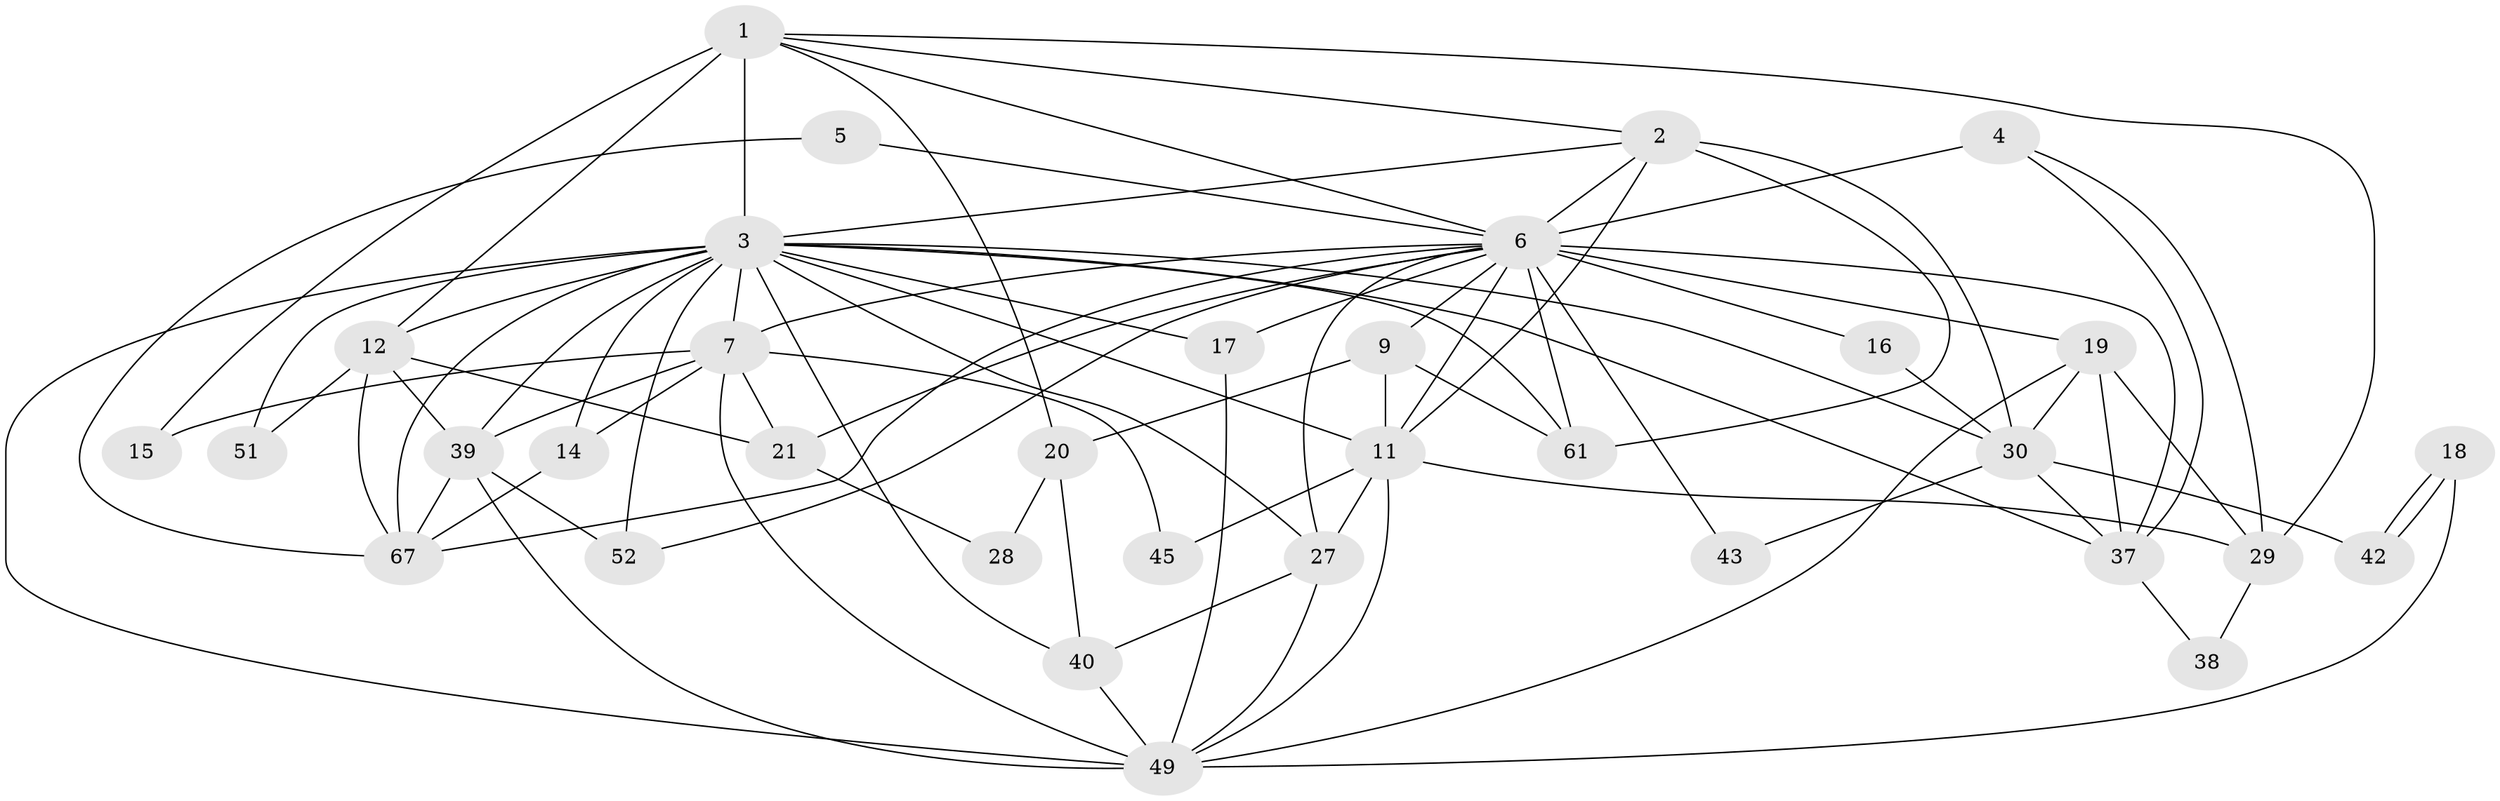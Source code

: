 // original degree distribution, {5: 0.21739130434782608, 2: 0.17391304347826086, 4: 0.2318840579710145, 3: 0.21739130434782608, 7: 0.028985507246376812, 6: 0.13043478260869565}
// Generated by graph-tools (version 1.1) at 2025/15/03/09/25 04:15:15]
// undirected, 34 vertices, 86 edges
graph export_dot {
graph [start="1"]
  node [color=gray90,style=filled];
  1 [super="+60+58"];
  2 [super="+54"];
  3 [super="+36+23+25+56"];
  4;
  5;
  6 [super="+8+26+24+64"];
  7 [super="+10+13"];
  9 [super="+53"];
  11 [super="+66"];
  12 [super="+22+55"];
  14;
  15;
  16;
  17;
  18;
  19 [super="+65"];
  20;
  21;
  27 [super="+31"];
  28;
  29;
  30 [super="+32"];
  37 [super="+59"];
  38;
  39 [super="+50"];
  40;
  42;
  43;
  45;
  49 [super="+57"];
  51;
  52;
  61;
  67;
  1 -- 15;
  1 -- 2;
  1 -- 6;
  1 -- 3 [weight=3];
  1 -- 29;
  1 -- 20;
  1 -- 12;
  2 -- 61;
  2 -- 30;
  2 -- 3;
  2 -- 6;
  2 -- 11;
  3 -- 40 [weight=2];
  3 -- 67;
  3 -- 14 [weight=2];
  3 -- 51;
  3 -- 27;
  3 -- 12;
  3 -- 37;
  3 -- 39;
  3 -- 11 [weight=2];
  3 -- 17;
  3 -- 52;
  3 -- 61;
  3 -- 30;
  3 -- 49 [weight=2];
  3 -- 7 [weight=3];
  4 -- 29;
  4 -- 37;
  4 -- 6 [weight=2];
  5 -- 67;
  5 -- 6 [weight=2];
  6 -- 52;
  6 -- 61 [weight=2];
  6 -- 21;
  6 -- 9;
  6 -- 16 [weight=2];
  6 -- 43 [weight=2];
  6 -- 37;
  6 -- 67;
  6 -- 17;
  6 -- 19;
  6 -- 27;
  6 -- 7 [weight=2];
  6 -- 11;
  7 -- 14;
  7 -- 21 [weight=2];
  7 -- 39;
  7 -- 45;
  7 -- 49;
  7 -- 15;
  9 -- 20;
  9 -- 11;
  9 -- 61;
  11 -- 27;
  11 -- 49;
  11 -- 29;
  11 -- 45;
  12 -- 67;
  12 -- 51;
  12 -- 39 [weight=2];
  12 -- 21;
  14 -- 67;
  16 -- 30;
  17 -- 49;
  18 -- 42;
  18 -- 42;
  18 -- 49;
  19 -- 49;
  19 -- 29;
  19 -- 30;
  19 -- 37;
  20 -- 28;
  20 -- 40;
  21 -- 28;
  27 -- 49;
  27 -- 40;
  29 -- 38;
  30 -- 43;
  30 -- 42;
  30 -- 37;
  37 -- 38;
  39 -- 49;
  39 -- 67;
  39 -- 52;
  40 -- 49;
}
